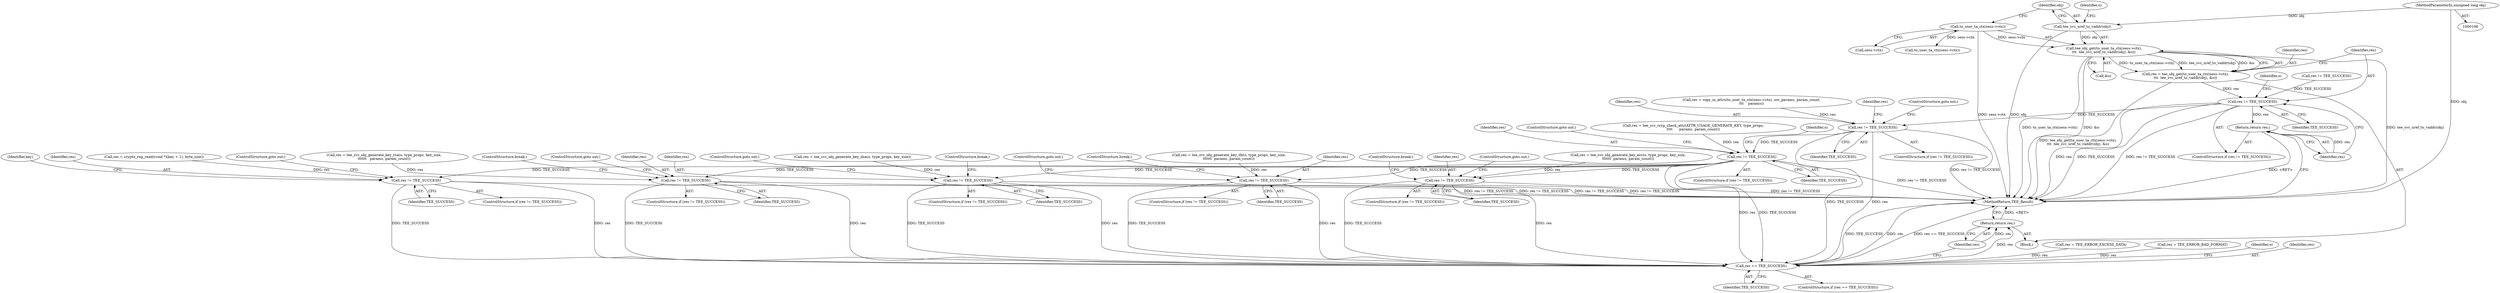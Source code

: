digraph "0_optee_os_a637243270fc1faae16de059091795c32d86e65e_0@pointer" {
"1000135" [label="(Call,tee_obj_get(to_user_ta_ctx(sess->ctx),\n\t\t\t  tee_svc_uref_to_vaddr(obj), &o))"];
"1000136" [label="(Call,to_user_ta_ctx(sess->ctx))"];
"1000140" [label="(Call,tee_svc_uref_to_vaddr(obj))"];
"1000107" [label="(MethodParameterIn,unsigned long obj)"];
"1000133" [label="(Call,res = tee_obj_get(to_user_ta_ctx(sess->ctx),\n\t\t\t  tee_svc_uref_to_vaddr(obj), &o))"];
"1000145" [label="(Call,res != TEE_SUCCESS)"];
"1000148" [label="(Return,return res;)"];
"1000246" [label="(Call,res != TEE_SUCCESS)"];
"1000258" [label="(Call,res != TEE_SUCCESS)"];
"1000338" [label="(Call,res != TEE_SUCCESS)"];
"1000426" [label="(Call,res == TEE_SUCCESS)"];
"1000444" [label="(Return,return res;)"];
"1000369" [label="(Call,res != TEE_SUCCESS)"];
"1000382" [label="(Call,res != TEE_SUCCESS)"];
"1000397" [label="(Call,res != TEE_SUCCESS)"];
"1000413" [label="(Call,res != TEE_SUCCESS)"];
"1000145" [label="(Call,res != TEE_SUCCESS)"];
"1000149" [label="(Identifier,res)"];
"1000426" [label="(Call,res == TEE_SUCCESS)"];
"1000146" [label="(Identifier,res)"];
"1000368" [label="(ControlStructure,if (res != TEE_SUCCESS))"];
"1000142" [label="(Call,&o)"];
"1000235" [label="(Call,res = copy_in_attrs(to_user_ta_ctx(sess->ctx), usr_params, param_count,\n\t\t\t    params))"];
"1000360" [label="(Call,res = tee_svc_obj_generate_key_rsa(o, type_props, key_size,\n\t\t\t\t\t\t   params, param_count))"];
"1000416" [label="(ControlStructure,goto out;)"];
"1000248" [label="(Identifier,TEE_SUCCESS)"];
"1000137" [label="(Call,sess->ctx)"];
"1000251" [label="(Identifier,res)"];
"1000259" [label="(Identifier,res)"];
"1000382" [label="(Call,res != TEE_SUCCESS)"];
"1000446" [label="(MethodReturn,TEE_Result)"];
"1000401" [label="(ControlStructure,break;)"];
"1000111" [label="(Block,)"];
"1000249" [label="(ControlStructure,goto out;)"];
"1000412" [label="(ControlStructure,if (res != TEE_SUCCESS))"];
"1000140" [label="(Call,tee_svc_uref_to_vaddr(obj))"];
"1000258" [label="(Call,res != TEE_SUCCESS)"];
"1000148" [label="(Return,return res;)"];
"1000413" [label="(Call,res != TEE_SUCCESS)"];
"1000369" [label="(Call,res != TEE_SUCCESS)"];
"1000261" [label="(ControlStructure,goto out;)"];
"1000144" [label="(ControlStructure,if (res != TEE_SUCCESS))"];
"1000155" [label="(Identifier,o)"];
"1000246" [label="(Call,res != TEE_SUCCESS)"];
"1000324" [label="(Call,res = TEE_ERROR_EXCESS_DATA)"];
"1000373" [label="(ControlStructure,break;)"];
"1000107" [label="(MethodParameterIn,unsigned long obj)"];
"1000383" [label="(Identifier,res)"];
"1000381" [label="(ControlStructure,if (res != TEE_SUCCESS))"];
"1000444" [label="(Return,return res;)"];
"1000397" [label="(Call,res != TEE_SUCCESS)"];
"1000396" [label="(ControlStructure,if (res != TEE_SUCCESS))"];
"1000445" [label="(Identifier,res)"];
"1000385" [label="(ControlStructure,goto out;)"];
"1000375" [label="(Call,res = tee_svc_obj_generate_key_dsa(o, type_props, key_size))"];
"1000399" [label="(Identifier,TEE_SUCCESS)"];
"1000371" [label="(Identifier,TEE_SUCCESS)"];
"1000404" [label="(Call,res = tee_svc_obj_generate_key_ecc(o, type_props, key_size,\n\t\t\t\t\t\t  params, param_count))"];
"1000128" [label="(Call,res != TEE_SUCCESS)"];
"1000135" [label="(Call,tee_obj_get(to_user_ta_ctx(sess->ctx),\n\t\t\t  tee_svc_uref_to_vaddr(obj), &o))"];
"1000419" [label="(Call,res = TEE_ERROR_BAD_FORMAT)"];
"1000417" [label="(ControlStructure,break;)"];
"1000428" [label="(Identifier,TEE_SUCCESS)"];
"1000341" [label="(ControlStructure,goto out;)"];
"1000257" [label="(ControlStructure,if (res != TEE_SUCCESS))"];
"1000433" [label="(Identifier,o)"];
"1000238" [label="(Call,to_user_ta_ctx(sess->ctx))"];
"1000386" [label="(ControlStructure,break;)"];
"1000388" [label="(Call,res = tee_svc_obj_generate_key_dh(o, type_props, key_size,\n\t\t\t\t\t\t  params, param_count))"];
"1000245" [label="(ControlStructure,if (res != TEE_SUCCESS))"];
"1000143" [label="(Identifier,o)"];
"1000136" [label="(Call,to_user_ta_ctx(sess->ctx))"];
"1000338" [label="(Call,res != TEE_SUCCESS)"];
"1000398" [label="(Identifier,res)"];
"1000344" [label="(Identifier,key)"];
"1000425" [label="(ControlStructure,if (res == TEE_SUCCESS))"];
"1000427" [label="(Identifier,res)"];
"1000133" [label="(Call,res = tee_obj_get(to_user_ta_ctx(sess->ctx),\n\t\t\t  tee_svc_uref_to_vaddr(obj), &o))"];
"1000340" [label="(Identifier,TEE_SUCCESS)"];
"1000372" [label="(ControlStructure,goto out;)"];
"1000250" [label="(Call,res = tee_svc_cryp_check_attr(ATTR_USAGE_GENERATE_KEY, type_props,\n\t\t\t\t      params, param_count))"];
"1000247" [label="(Identifier,res)"];
"1000141" [label="(Identifier,obj)"];
"1000339" [label="(Identifier,res)"];
"1000415" [label="(Identifier,TEE_SUCCESS)"];
"1000134" [label="(Identifier,res)"];
"1000260" [label="(Identifier,TEE_SUCCESS)"];
"1000328" [label="(Call,res = crypto_rng_read((void *)(key + 1), byte_size))"];
"1000265" [label="(Identifier,o)"];
"1000370" [label="(Identifier,res)"];
"1000414" [label="(Identifier,res)"];
"1000384" [label="(Identifier,TEE_SUCCESS)"];
"1000147" [label="(Identifier,TEE_SUCCESS)"];
"1000337" [label="(ControlStructure,if (res != TEE_SUCCESS))"];
"1000400" [label="(ControlStructure,goto out;)"];
"1000135" -> "1000133"  [label="AST: "];
"1000135" -> "1000142"  [label="CFG: "];
"1000136" -> "1000135"  [label="AST: "];
"1000140" -> "1000135"  [label="AST: "];
"1000142" -> "1000135"  [label="AST: "];
"1000133" -> "1000135"  [label="CFG: "];
"1000135" -> "1000446"  [label="DDG: &o"];
"1000135" -> "1000446"  [label="DDG: tee_svc_uref_to_vaddr(obj)"];
"1000135" -> "1000446"  [label="DDG: to_user_ta_ctx(sess->ctx)"];
"1000135" -> "1000133"  [label="DDG: to_user_ta_ctx(sess->ctx)"];
"1000135" -> "1000133"  [label="DDG: tee_svc_uref_to_vaddr(obj)"];
"1000135" -> "1000133"  [label="DDG: &o"];
"1000136" -> "1000135"  [label="DDG: sess->ctx"];
"1000140" -> "1000135"  [label="DDG: obj"];
"1000136" -> "1000137"  [label="CFG: "];
"1000137" -> "1000136"  [label="AST: "];
"1000141" -> "1000136"  [label="CFG: "];
"1000136" -> "1000446"  [label="DDG: sess->ctx"];
"1000136" -> "1000238"  [label="DDG: sess->ctx"];
"1000140" -> "1000141"  [label="CFG: "];
"1000141" -> "1000140"  [label="AST: "];
"1000143" -> "1000140"  [label="CFG: "];
"1000140" -> "1000446"  [label="DDG: obj"];
"1000107" -> "1000140"  [label="DDG: obj"];
"1000107" -> "1000106"  [label="AST: "];
"1000107" -> "1000446"  [label="DDG: obj"];
"1000133" -> "1000111"  [label="AST: "];
"1000134" -> "1000133"  [label="AST: "];
"1000146" -> "1000133"  [label="CFG: "];
"1000133" -> "1000446"  [label="DDG: tee_obj_get(to_user_ta_ctx(sess->ctx),\n\t\t\t  tee_svc_uref_to_vaddr(obj), &o)"];
"1000133" -> "1000145"  [label="DDG: res"];
"1000145" -> "1000144"  [label="AST: "];
"1000145" -> "1000147"  [label="CFG: "];
"1000146" -> "1000145"  [label="AST: "];
"1000147" -> "1000145"  [label="AST: "];
"1000149" -> "1000145"  [label="CFG: "];
"1000155" -> "1000145"  [label="CFG: "];
"1000145" -> "1000446"  [label="DDG: res != TEE_SUCCESS"];
"1000145" -> "1000446"  [label="DDG: res"];
"1000145" -> "1000446"  [label="DDG: TEE_SUCCESS"];
"1000128" -> "1000145"  [label="DDG: TEE_SUCCESS"];
"1000145" -> "1000148"  [label="DDG: res"];
"1000145" -> "1000246"  [label="DDG: TEE_SUCCESS"];
"1000148" -> "1000144"  [label="AST: "];
"1000148" -> "1000149"  [label="CFG: "];
"1000149" -> "1000148"  [label="AST: "];
"1000446" -> "1000148"  [label="CFG: "];
"1000148" -> "1000446"  [label="DDG: <RET>"];
"1000149" -> "1000148"  [label="DDG: res"];
"1000246" -> "1000245"  [label="AST: "];
"1000246" -> "1000248"  [label="CFG: "];
"1000247" -> "1000246"  [label="AST: "];
"1000248" -> "1000246"  [label="AST: "];
"1000249" -> "1000246"  [label="CFG: "];
"1000251" -> "1000246"  [label="CFG: "];
"1000246" -> "1000446"  [label="DDG: res != TEE_SUCCESS"];
"1000235" -> "1000246"  [label="DDG: res"];
"1000246" -> "1000258"  [label="DDG: TEE_SUCCESS"];
"1000246" -> "1000426"  [label="DDG: res"];
"1000246" -> "1000426"  [label="DDG: TEE_SUCCESS"];
"1000258" -> "1000257"  [label="AST: "];
"1000258" -> "1000260"  [label="CFG: "];
"1000259" -> "1000258"  [label="AST: "];
"1000260" -> "1000258"  [label="AST: "];
"1000261" -> "1000258"  [label="CFG: "];
"1000265" -> "1000258"  [label="CFG: "];
"1000258" -> "1000446"  [label="DDG: res != TEE_SUCCESS"];
"1000250" -> "1000258"  [label="DDG: res"];
"1000258" -> "1000338"  [label="DDG: TEE_SUCCESS"];
"1000258" -> "1000369"  [label="DDG: TEE_SUCCESS"];
"1000258" -> "1000382"  [label="DDG: TEE_SUCCESS"];
"1000258" -> "1000397"  [label="DDG: TEE_SUCCESS"];
"1000258" -> "1000413"  [label="DDG: TEE_SUCCESS"];
"1000258" -> "1000426"  [label="DDG: res"];
"1000258" -> "1000426"  [label="DDG: TEE_SUCCESS"];
"1000338" -> "1000337"  [label="AST: "];
"1000338" -> "1000340"  [label="CFG: "];
"1000339" -> "1000338"  [label="AST: "];
"1000340" -> "1000338"  [label="AST: "];
"1000341" -> "1000338"  [label="CFG: "];
"1000344" -> "1000338"  [label="CFG: "];
"1000338" -> "1000446"  [label="DDG: res != TEE_SUCCESS"];
"1000328" -> "1000338"  [label="DDG: res"];
"1000338" -> "1000426"  [label="DDG: res"];
"1000338" -> "1000426"  [label="DDG: TEE_SUCCESS"];
"1000426" -> "1000425"  [label="AST: "];
"1000426" -> "1000428"  [label="CFG: "];
"1000427" -> "1000426"  [label="AST: "];
"1000428" -> "1000426"  [label="AST: "];
"1000433" -> "1000426"  [label="CFG: "];
"1000445" -> "1000426"  [label="CFG: "];
"1000426" -> "1000446"  [label="DDG: TEE_SUCCESS"];
"1000426" -> "1000446"  [label="DDG: res"];
"1000426" -> "1000446"  [label="DDG: res == TEE_SUCCESS"];
"1000382" -> "1000426"  [label="DDG: res"];
"1000382" -> "1000426"  [label="DDG: TEE_SUCCESS"];
"1000397" -> "1000426"  [label="DDG: res"];
"1000397" -> "1000426"  [label="DDG: TEE_SUCCESS"];
"1000369" -> "1000426"  [label="DDG: res"];
"1000369" -> "1000426"  [label="DDG: TEE_SUCCESS"];
"1000324" -> "1000426"  [label="DDG: res"];
"1000419" -> "1000426"  [label="DDG: res"];
"1000413" -> "1000426"  [label="DDG: res"];
"1000413" -> "1000426"  [label="DDG: TEE_SUCCESS"];
"1000426" -> "1000444"  [label="DDG: res"];
"1000444" -> "1000111"  [label="AST: "];
"1000444" -> "1000445"  [label="CFG: "];
"1000445" -> "1000444"  [label="AST: "];
"1000446" -> "1000444"  [label="CFG: "];
"1000444" -> "1000446"  [label="DDG: <RET>"];
"1000445" -> "1000444"  [label="DDG: res"];
"1000369" -> "1000368"  [label="AST: "];
"1000369" -> "1000371"  [label="CFG: "];
"1000370" -> "1000369"  [label="AST: "];
"1000371" -> "1000369"  [label="AST: "];
"1000372" -> "1000369"  [label="CFG: "];
"1000373" -> "1000369"  [label="CFG: "];
"1000369" -> "1000446"  [label="DDG: res != TEE_SUCCESS"];
"1000360" -> "1000369"  [label="DDG: res"];
"1000382" -> "1000381"  [label="AST: "];
"1000382" -> "1000384"  [label="CFG: "];
"1000383" -> "1000382"  [label="AST: "];
"1000384" -> "1000382"  [label="AST: "];
"1000385" -> "1000382"  [label="CFG: "];
"1000386" -> "1000382"  [label="CFG: "];
"1000382" -> "1000446"  [label="DDG: res != TEE_SUCCESS"];
"1000375" -> "1000382"  [label="DDG: res"];
"1000397" -> "1000396"  [label="AST: "];
"1000397" -> "1000399"  [label="CFG: "];
"1000398" -> "1000397"  [label="AST: "];
"1000399" -> "1000397"  [label="AST: "];
"1000400" -> "1000397"  [label="CFG: "];
"1000401" -> "1000397"  [label="CFG: "];
"1000397" -> "1000446"  [label="DDG: res != TEE_SUCCESS"];
"1000388" -> "1000397"  [label="DDG: res"];
"1000413" -> "1000412"  [label="AST: "];
"1000413" -> "1000415"  [label="CFG: "];
"1000414" -> "1000413"  [label="AST: "];
"1000415" -> "1000413"  [label="AST: "];
"1000416" -> "1000413"  [label="CFG: "];
"1000417" -> "1000413"  [label="CFG: "];
"1000413" -> "1000446"  [label="DDG: res != TEE_SUCCESS"];
"1000404" -> "1000413"  [label="DDG: res"];
}
